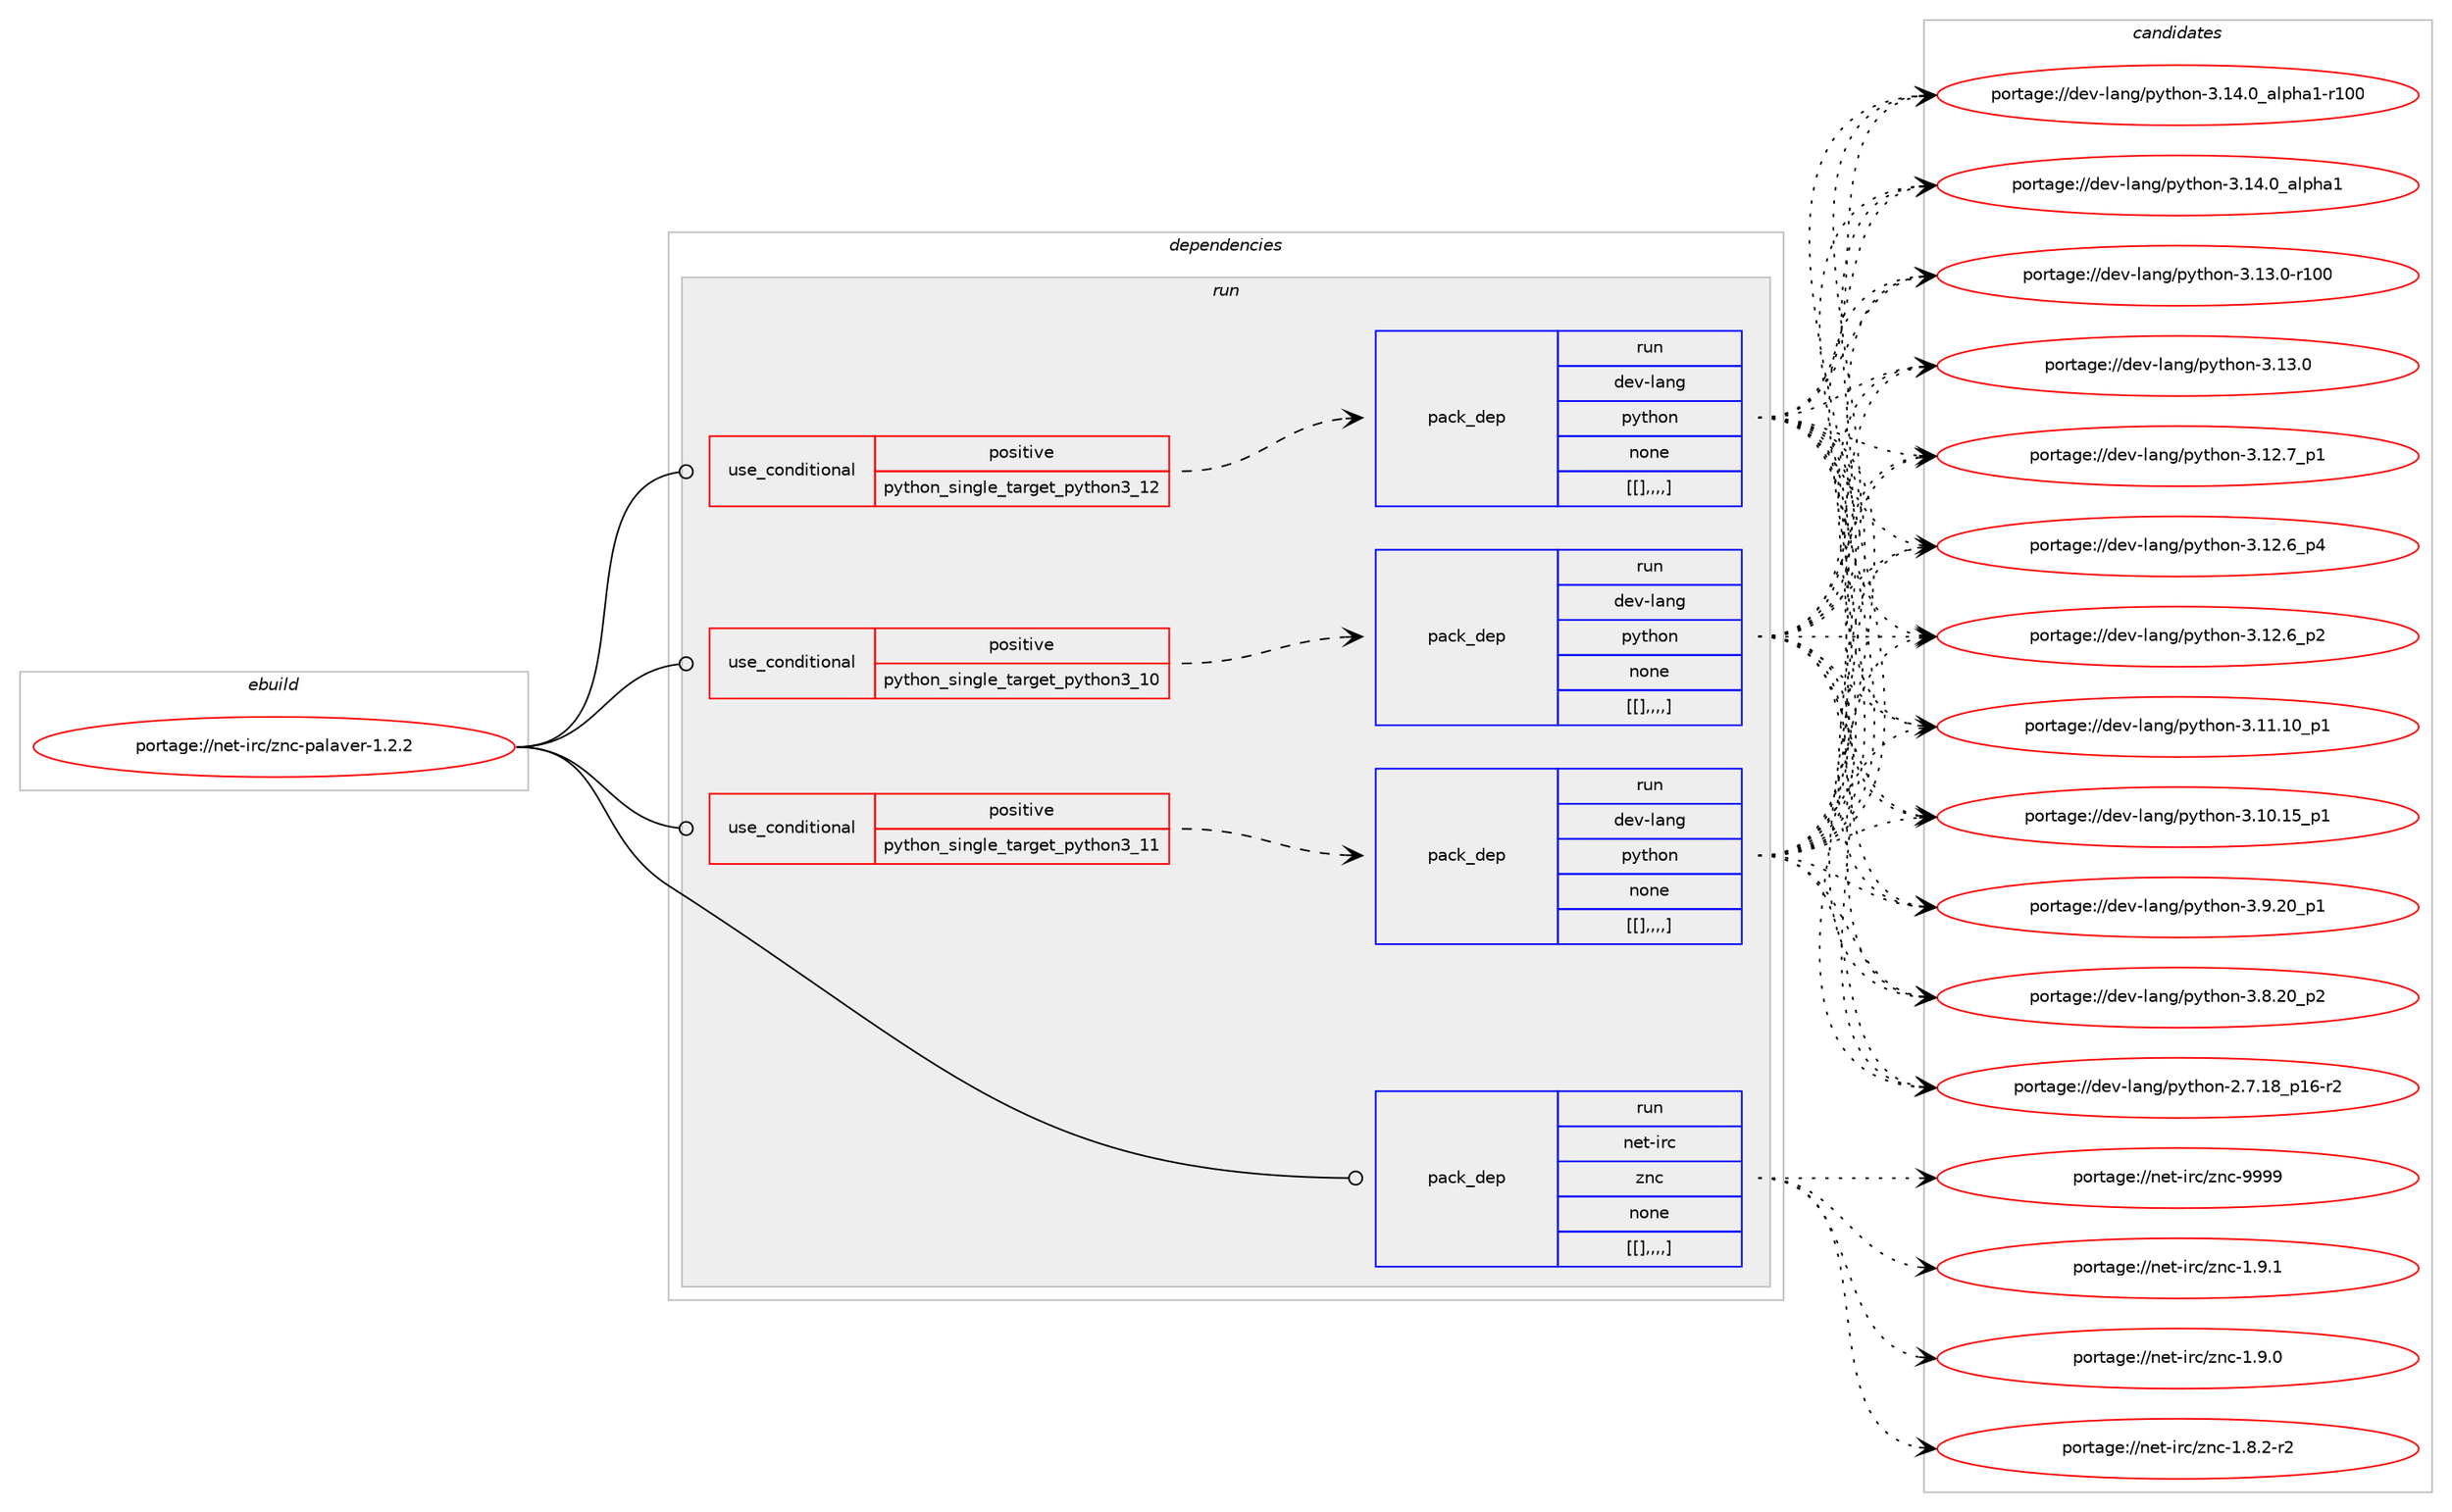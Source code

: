 digraph prolog {

# *************
# Graph options
# *************

newrank=true;
concentrate=true;
compound=true;
graph [rankdir=LR,fontname=Helvetica,fontsize=10,ranksep=1.5];#, ranksep=2.5, nodesep=0.2];
edge  [arrowhead=vee];
node  [fontname=Helvetica,fontsize=10];

# **********
# The ebuild
# **********

subgraph cluster_leftcol {
color=gray;
label=<<i>ebuild</i>>;
id [label="portage://net-irc/znc-palaver-1.2.2", color=red, width=4, href="../net-irc/znc-palaver-1.2.2.svg"];
}

# ****************
# The dependencies
# ****************

subgraph cluster_midcol {
color=gray;
label=<<i>dependencies</i>>;
subgraph cluster_compile {
fillcolor="#eeeeee";
style=filled;
label=<<i>compile</i>>;
}
subgraph cluster_compileandrun {
fillcolor="#eeeeee";
style=filled;
label=<<i>compile and run</i>>;
}
subgraph cluster_run {
fillcolor="#eeeeee";
style=filled;
label=<<i>run</i>>;
subgraph cond99459 {
dependency380267 [label=<<TABLE BORDER="0" CELLBORDER="1" CELLSPACING="0" CELLPADDING="4"><TR><TD ROWSPAN="3" CELLPADDING="10">use_conditional</TD></TR><TR><TD>positive</TD></TR><TR><TD>python_single_target_python3_10</TD></TR></TABLE>>, shape=none, color=red];
subgraph pack277903 {
dependency380302 [label=<<TABLE BORDER="0" CELLBORDER="1" CELLSPACING="0" CELLPADDING="4" WIDTH="220"><TR><TD ROWSPAN="6" CELLPADDING="30">pack_dep</TD></TR><TR><TD WIDTH="110">run</TD></TR><TR><TD>dev-lang</TD></TR><TR><TD>python</TD></TR><TR><TD>none</TD></TR><TR><TD>[[],,,,]</TD></TR></TABLE>>, shape=none, color=blue];
}
dependency380267:e -> dependency380302:w [weight=20,style="dashed",arrowhead="vee"];
}
id:e -> dependency380267:w [weight=20,style="solid",arrowhead="odot"];
subgraph cond99471 {
dependency380334 [label=<<TABLE BORDER="0" CELLBORDER="1" CELLSPACING="0" CELLPADDING="4"><TR><TD ROWSPAN="3" CELLPADDING="10">use_conditional</TD></TR><TR><TD>positive</TD></TR><TR><TD>python_single_target_python3_11</TD></TR></TABLE>>, shape=none, color=red];
subgraph pack277942 {
dependency380368 [label=<<TABLE BORDER="0" CELLBORDER="1" CELLSPACING="0" CELLPADDING="4" WIDTH="220"><TR><TD ROWSPAN="6" CELLPADDING="30">pack_dep</TD></TR><TR><TD WIDTH="110">run</TD></TR><TR><TD>dev-lang</TD></TR><TR><TD>python</TD></TR><TR><TD>none</TD></TR><TR><TD>[[],,,,]</TD></TR></TABLE>>, shape=none, color=blue];
}
dependency380334:e -> dependency380368:w [weight=20,style="dashed",arrowhead="vee"];
}
id:e -> dependency380334:w [weight=20,style="solid",arrowhead="odot"];
subgraph cond99496 {
dependency380393 [label=<<TABLE BORDER="0" CELLBORDER="1" CELLSPACING="0" CELLPADDING="4"><TR><TD ROWSPAN="3" CELLPADDING="10">use_conditional</TD></TR><TR><TD>positive</TD></TR><TR><TD>python_single_target_python3_12</TD></TR></TABLE>>, shape=none, color=red];
subgraph pack277974 {
dependency380424 [label=<<TABLE BORDER="0" CELLBORDER="1" CELLSPACING="0" CELLPADDING="4" WIDTH="220"><TR><TD ROWSPAN="6" CELLPADDING="30">pack_dep</TD></TR><TR><TD WIDTH="110">run</TD></TR><TR><TD>dev-lang</TD></TR><TR><TD>python</TD></TR><TR><TD>none</TD></TR><TR><TD>[[],,,,]</TD></TR></TABLE>>, shape=none, color=blue];
}
dependency380393:e -> dependency380424:w [weight=20,style="dashed",arrowhead="vee"];
}
id:e -> dependency380393:w [weight=20,style="solid",arrowhead="odot"];
subgraph pack278011 {
dependency380444 [label=<<TABLE BORDER="0" CELLBORDER="1" CELLSPACING="0" CELLPADDING="4" WIDTH="220"><TR><TD ROWSPAN="6" CELLPADDING="30">pack_dep</TD></TR><TR><TD WIDTH="110">run</TD></TR><TR><TD>net-irc</TD></TR><TR><TD>znc</TD></TR><TR><TD>none</TD></TR><TR><TD>[[],,,,]</TD></TR></TABLE>>, shape=none, color=blue];
}
id:e -> dependency380444:w [weight=20,style="solid",arrowhead="odot"];
}
}

# **************
# The candidates
# **************

subgraph cluster_choices {
rank=same;
color=gray;
label=<<i>candidates</i>>;

subgraph choice276095 {
color=black;
nodesep=1;
choice100101118451089711010347112121116104111110455146495246489597108112104974945114494848 [label="portage://dev-lang/python-3.14.0_alpha1-r100", color=red, width=4,href="../dev-lang/python-3.14.0_alpha1-r100.svg"];
choice1001011184510897110103471121211161041111104551464952464895971081121049749 [label="portage://dev-lang/python-3.14.0_alpha1", color=red, width=4,href="../dev-lang/python-3.14.0_alpha1.svg"];
choice1001011184510897110103471121211161041111104551464951464845114494848 [label="portage://dev-lang/python-3.13.0-r100", color=red, width=4,href="../dev-lang/python-3.13.0-r100.svg"];
choice10010111845108971101034711212111610411111045514649514648 [label="portage://dev-lang/python-3.13.0", color=red, width=4,href="../dev-lang/python-3.13.0.svg"];
choice100101118451089711010347112121116104111110455146495046559511249 [label="portage://dev-lang/python-3.12.7_p1", color=red, width=4,href="../dev-lang/python-3.12.7_p1.svg"];
choice100101118451089711010347112121116104111110455146495046549511252 [label="portage://dev-lang/python-3.12.6_p4", color=red, width=4,href="../dev-lang/python-3.12.6_p4.svg"];
choice100101118451089711010347112121116104111110455146495046549511250 [label="portage://dev-lang/python-3.12.6_p2", color=red, width=4,href="../dev-lang/python-3.12.6_p2.svg"];
choice10010111845108971101034711212111610411111045514649494649489511249 [label="portage://dev-lang/python-3.11.10_p1", color=red, width=4,href="../dev-lang/python-3.11.10_p1.svg"];
choice10010111845108971101034711212111610411111045514649484649539511249 [label="portage://dev-lang/python-3.10.15_p1", color=red, width=4,href="../dev-lang/python-3.10.15_p1.svg"];
choice100101118451089711010347112121116104111110455146574650489511249 [label="portage://dev-lang/python-3.9.20_p1", color=red, width=4,href="../dev-lang/python-3.9.20_p1.svg"];
choice100101118451089711010347112121116104111110455146564650489511250 [label="portage://dev-lang/python-3.8.20_p2", color=red, width=4,href="../dev-lang/python-3.8.20_p2.svg"];
choice100101118451089711010347112121116104111110455046554649569511249544511450 [label="portage://dev-lang/python-2.7.18_p16-r2", color=red, width=4,href="../dev-lang/python-2.7.18_p16-r2.svg"];
dependency380302:e -> choice100101118451089711010347112121116104111110455146495246489597108112104974945114494848:w [style=dotted,weight="100"];
dependency380302:e -> choice1001011184510897110103471121211161041111104551464952464895971081121049749:w [style=dotted,weight="100"];
dependency380302:e -> choice1001011184510897110103471121211161041111104551464951464845114494848:w [style=dotted,weight="100"];
dependency380302:e -> choice10010111845108971101034711212111610411111045514649514648:w [style=dotted,weight="100"];
dependency380302:e -> choice100101118451089711010347112121116104111110455146495046559511249:w [style=dotted,weight="100"];
dependency380302:e -> choice100101118451089711010347112121116104111110455146495046549511252:w [style=dotted,weight="100"];
dependency380302:e -> choice100101118451089711010347112121116104111110455146495046549511250:w [style=dotted,weight="100"];
dependency380302:e -> choice10010111845108971101034711212111610411111045514649494649489511249:w [style=dotted,weight="100"];
dependency380302:e -> choice10010111845108971101034711212111610411111045514649484649539511249:w [style=dotted,weight="100"];
dependency380302:e -> choice100101118451089711010347112121116104111110455146574650489511249:w [style=dotted,weight="100"];
dependency380302:e -> choice100101118451089711010347112121116104111110455146564650489511250:w [style=dotted,weight="100"];
dependency380302:e -> choice100101118451089711010347112121116104111110455046554649569511249544511450:w [style=dotted,weight="100"];
}
subgraph choice276126 {
color=black;
nodesep=1;
choice100101118451089711010347112121116104111110455146495246489597108112104974945114494848 [label="portage://dev-lang/python-3.14.0_alpha1-r100", color=red, width=4,href="../dev-lang/python-3.14.0_alpha1-r100.svg"];
choice1001011184510897110103471121211161041111104551464952464895971081121049749 [label="portage://dev-lang/python-3.14.0_alpha1", color=red, width=4,href="../dev-lang/python-3.14.0_alpha1.svg"];
choice1001011184510897110103471121211161041111104551464951464845114494848 [label="portage://dev-lang/python-3.13.0-r100", color=red, width=4,href="../dev-lang/python-3.13.0-r100.svg"];
choice10010111845108971101034711212111610411111045514649514648 [label="portage://dev-lang/python-3.13.0", color=red, width=4,href="../dev-lang/python-3.13.0.svg"];
choice100101118451089711010347112121116104111110455146495046559511249 [label="portage://dev-lang/python-3.12.7_p1", color=red, width=4,href="../dev-lang/python-3.12.7_p1.svg"];
choice100101118451089711010347112121116104111110455146495046549511252 [label="portage://dev-lang/python-3.12.6_p4", color=red, width=4,href="../dev-lang/python-3.12.6_p4.svg"];
choice100101118451089711010347112121116104111110455146495046549511250 [label="portage://dev-lang/python-3.12.6_p2", color=red, width=4,href="../dev-lang/python-3.12.6_p2.svg"];
choice10010111845108971101034711212111610411111045514649494649489511249 [label="portage://dev-lang/python-3.11.10_p1", color=red, width=4,href="../dev-lang/python-3.11.10_p1.svg"];
choice10010111845108971101034711212111610411111045514649484649539511249 [label="portage://dev-lang/python-3.10.15_p1", color=red, width=4,href="../dev-lang/python-3.10.15_p1.svg"];
choice100101118451089711010347112121116104111110455146574650489511249 [label="portage://dev-lang/python-3.9.20_p1", color=red, width=4,href="../dev-lang/python-3.9.20_p1.svg"];
choice100101118451089711010347112121116104111110455146564650489511250 [label="portage://dev-lang/python-3.8.20_p2", color=red, width=4,href="../dev-lang/python-3.8.20_p2.svg"];
choice100101118451089711010347112121116104111110455046554649569511249544511450 [label="portage://dev-lang/python-2.7.18_p16-r2", color=red, width=4,href="../dev-lang/python-2.7.18_p16-r2.svg"];
dependency380368:e -> choice100101118451089711010347112121116104111110455146495246489597108112104974945114494848:w [style=dotted,weight="100"];
dependency380368:e -> choice1001011184510897110103471121211161041111104551464952464895971081121049749:w [style=dotted,weight="100"];
dependency380368:e -> choice1001011184510897110103471121211161041111104551464951464845114494848:w [style=dotted,weight="100"];
dependency380368:e -> choice10010111845108971101034711212111610411111045514649514648:w [style=dotted,weight="100"];
dependency380368:e -> choice100101118451089711010347112121116104111110455146495046559511249:w [style=dotted,weight="100"];
dependency380368:e -> choice100101118451089711010347112121116104111110455146495046549511252:w [style=dotted,weight="100"];
dependency380368:e -> choice100101118451089711010347112121116104111110455146495046549511250:w [style=dotted,weight="100"];
dependency380368:e -> choice10010111845108971101034711212111610411111045514649494649489511249:w [style=dotted,weight="100"];
dependency380368:e -> choice10010111845108971101034711212111610411111045514649484649539511249:w [style=dotted,weight="100"];
dependency380368:e -> choice100101118451089711010347112121116104111110455146574650489511249:w [style=dotted,weight="100"];
dependency380368:e -> choice100101118451089711010347112121116104111110455146564650489511250:w [style=dotted,weight="100"];
dependency380368:e -> choice100101118451089711010347112121116104111110455046554649569511249544511450:w [style=dotted,weight="100"];
}
subgraph choice276149 {
color=black;
nodesep=1;
choice100101118451089711010347112121116104111110455146495246489597108112104974945114494848 [label="portage://dev-lang/python-3.14.0_alpha1-r100", color=red, width=4,href="../dev-lang/python-3.14.0_alpha1-r100.svg"];
choice1001011184510897110103471121211161041111104551464952464895971081121049749 [label="portage://dev-lang/python-3.14.0_alpha1", color=red, width=4,href="../dev-lang/python-3.14.0_alpha1.svg"];
choice1001011184510897110103471121211161041111104551464951464845114494848 [label="portage://dev-lang/python-3.13.0-r100", color=red, width=4,href="../dev-lang/python-3.13.0-r100.svg"];
choice10010111845108971101034711212111610411111045514649514648 [label="portage://dev-lang/python-3.13.0", color=red, width=4,href="../dev-lang/python-3.13.0.svg"];
choice100101118451089711010347112121116104111110455146495046559511249 [label="portage://dev-lang/python-3.12.7_p1", color=red, width=4,href="../dev-lang/python-3.12.7_p1.svg"];
choice100101118451089711010347112121116104111110455146495046549511252 [label="portage://dev-lang/python-3.12.6_p4", color=red, width=4,href="../dev-lang/python-3.12.6_p4.svg"];
choice100101118451089711010347112121116104111110455146495046549511250 [label="portage://dev-lang/python-3.12.6_p2", color=red, width=4,href="../dev-lang/python-3.12.6_p2.svg"];
choice10010111845108971101034711212111610411111045514649494649489511249 [label="portage://dev-lang/python-3.11.10_p1", color=red, width=4,href="../dev-lang/python-3.11.10_p1.svg"];
choice10010111845108971101034711212111610411111045514649484649539511249 [label="portage://dev-lang/python-3.10.15_p1", color=red, width=4,href="../dev-lang/python-3.10.15_p1.svg"];
choice100101118451089711010347112121116104111110455146574650489511249 [label="portage://dev-lang/python-3.9.20_p1", color=red, width=4,href="../dev-lang/python-3.9.20_p1.svg"];
choice100101118451089711010347112121116104111110455146564650489511250 [label="portage://dev-lang/python-3.8.20_p2", color=red, width=4,href="../dev-lang/python-3.8.20_p2.svg"];
choice100101118451089711010347112121116104111110455046554649569511249544511450 [label="portage://dev-lang/python-2.7.18_p16-r2", color=red, width=4,href="../dev-lang/python-2.7.18_p16-r2.svg"];
dependency380424:e -> choice100101118451089711010347112121116104111110455146495246489597108112104974945114494848:w [style=dotted,weight="100"];
dependency380424:e -> choice1001011184510897110103471121211161041111104551464952464895971081121049749:w [style=dotted,weight="100"];
dependency380424:e -> choice1001011184510897110103471121211161041111104551464951464845114494848:w [style=dotted,weight="100"];
dependency380424:e -> choice10010111845108971101034711212111610411111045514649514648:w [style=dotted,weight="100"];
dependency380424:e -> choice100101118451089711010347112121116104111110455146495046559511249:w [style=dotted,weight="100"];
dependency380424:e -> choice100101118451089711010347112121116104111110455146495046549511252:w [style=dotted,weight="100"];
dependency380424:e -> choice100101118451089711010347112121116104111110455146495046549511250:w [style=dotted,weight="100"];
dependency380424:e -> choice10010111845108971101034711212111610411111045514649494649489511249:w [style=dotted,weight="100"];
dependency380424:e -> choice10010111845108971101034711212111610411111045514649484649539511249:w [style=dotted,weight="100"];
dependency380424:e -> choice100101118451089711010347112121116104111110455146574650489511249:w [style=dotted,weight="100"];
dependency380424:e -> choice100101118451089711010347112121116104111110455146564650489511250:w [style=dotted,weight="100"];
dependency380424:e -> choice100101118451089711010347112121116104111110455046554649569511249544511450:w [style=dotted,weight="100"];
}
subgraph choice276185 {
color=black;
nodesep=1;
choice110101116451051149947122110994557575757 [label="portage://net-irc/znc-9999", color=red, width=4,href="../net-irc/znc-9999.svg"];
choice11010111645105114994712211099454946574649 [label="portage://net-irc/znc-1.9.1", color=red, width=4,href="../net-irc/znc-1.9.1.svg"];
choice11010111645105114994712211099454946574648 [label="portage://net-irc/znc-1.9.0", color=red, width=4,href="../net-irc/znc-1.9.0.svg"];
choice110101116451051149947122110994549465646504511450 [label="portage://net-irc/znc-1.8.2-r2", color=red, width=4,href="../net-irc/znc-1.8.2-r2.svg"];
dependency380444:e -> choice110101116451051149947122110994557575757:w [style=dotted,weight="100"];
dependency380444:e -> choice11010111645105114994712211099454946574649:w [style=dotted,weight="100"];
dependency380444:e -> choice11010111645105114994712211099454946574648:w [style=dotted,weight="100"];
dependency380444:e -> choice110101116451051149947122110994549465646504511450:w [style=dotted,weight="100"];
}
}

}
